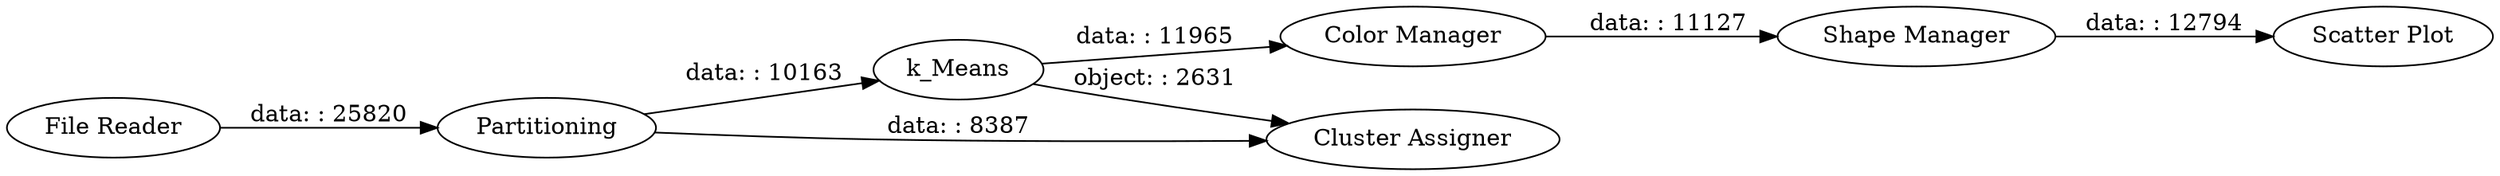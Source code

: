 digraph {
	"4432291158553351654_2" [label=Partitioning]
	"4432291158553351654_3" [label=k_Means]
	"4432291158553351654_6" [label="Shape Manager"]
	"4432291158553351654_5" [label="Color Manager"]
	"4432291158553351654_4" [label="Cluster Assigner"]
	"4432291158553351654_1" [label="File Reader"]
	"4432291158553351654_7" [label="Scatter Plot"]
	"4432291158553351654_5" -> "4432291158553351654_6" [label="data: : 11127"]
	"4432291158553351654_2" -> "4432291158553351654_4" [label="data: : 8387"]
	"4432291158553351654_2" -> "4432291158553351654_3" [label="data: : 10163"]
	"4432291158553351654_6" -> "4432291158553351654_7" [label="data: : 12794"]
	"4432291158553351654_3" -> "4432291158553351654_4" [label="object: : 2631"]
	"4432291158553351654_3" -> "4432291158553351654_5" [label="data: : 11965"]
	"4432291158553351654_1" -> "4432291158553351654_2" [label="data: : 25820"]
	rankdir=LR
}
